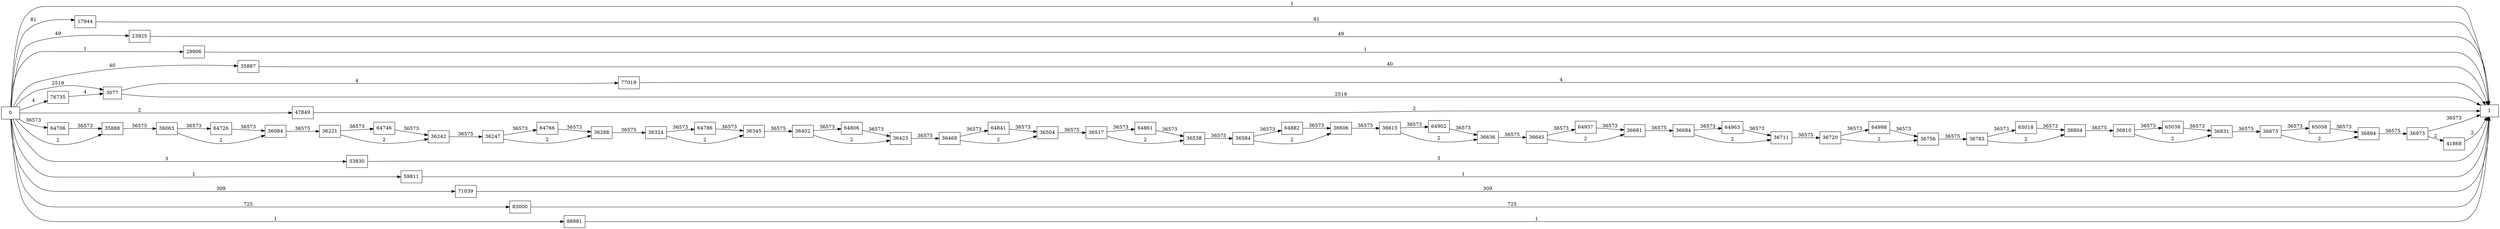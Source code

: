 digraph {
	graph [rankdir=LR]
	node [shape=rectangle]
	3077 -> 1 [label=2519]
	3077 -> 77019 [label=4]
	17944 -> 1 [label=81]
	23925 -> 1 [label=49]
	29906 -> 1 [label=1]
	35887 -> 1 [label=40]
	35888 -> 36063 [label=36575]
	36063 -> 36084 [label=2]
	36063 -> 64726 [label=36573]
	36084 -> 36221 [label=36575]
	36221 -> 36242 [label=2]
	36221 -> 64746 [label=36573]
	36242 -> 36247 [label=36575]
	36247 -> 36268 [label=2]
	36247 -> 64766 [label=36573]
	36268 -> 36324 [label=36575]
	36324 -> 36345 [label=2]
	36324 -> 64786 [label=36573]
	36345 -> 36402 [label=36575]
	36402 -> 36423 [label=2]
	36402 -> 64806 [label=36573]
	36423 -> 36468 [label=36575]
	36468 -> 36504 [label=2]
	36468 -> 64841 [label=36573]
	36504 -> 36517 [label=36575]
	36517 -> 36538 [label=2]
	36517 -> 64861 [label=36573]
	36538 -> 36584 [label=36575]
	36584 -> 36606 [label=2]
	36584 -> 64882 [label=36573]
	36606 -> 36615 [label=36575]
	36615 -> 36636 [label=2]
	36615 -> 64902 [label=36573]
	36636 -> 36645 [label=36575]
	36645 -> 36681 [label=2]
	36645 -> 64937 [label=36573]
	36681 -> 36684 [label=36575]
	36684 -> 36711 [label=2]
	36684 -> 64963 [label=36573]
	36711 -> 36720 [label=36575]
	36720 -> 36756 [label=2]
	36720 -> 64998 [label=36573]
	36756 -> 36783 [label=36575]
	36783 -> 36804 [label=2]
	36783 -> 65018 [label=36573]
	36804 -> 36810 [label=36575]
	36810 -> 36831 [label=2]
	36810 -> 65038 [label=36573]
	36831 -> 36873 [label=36575]
	36873 -> 36894 [label=2]
	36873 -> 65058 [label=36573]
	36894 -> 36973 [label=36575]
	36973 -> 1 [label=36573]
	36973 -> 41868 [label=2]
	41868 -> 1 [label=2]
	47849 -> 1 [label=2]
	53830 -> 1 [label=3]
	59811 -> 1 [label=1]
	64706 -> 35888 [label=36573]
	64726 -> 36084 [label=36573]
	64746 -> 36242 [label=36573]
	64766 -> 36268 [label=36573]
	64786 -> 36345 [label=36573]
	64806 -> 36423 [label=36573]
	64841 -> 36504 [label=36573]
	64861 -> 36538 [label=36573]
	64882 -> 36606 [label=36573]
	64902 -> 36636 [label=36573]
	64937 -> 36681 [label=36573]
	64963 -> 36711 [label=36573]
	64998 -> 36756 [label=36573]
	65018 -> 36804 [label=36573]
	65038 -> 36831 [label=36573]
	65058 -> 36894 [label=36573]
	71039 -> 1 [label=309]
	76735 -> 3077 [label=4]
	77019 -> 1 [label=4]
	83000 -> 1 [label=725]
	88981 -> 1 [label=1]
	0 -> 35888 [label=2]
	0 -> 3077 [label=2519]
	0 -> 1 [label=1]
	0 -> 17944 [label=81]
	0 -> 23925 [label=49]
	0 -> 29906 [label=1]
	0 -> 35887 [label=40]
	0 -> 47849 [label=2]
	0 -> 53830 [label=3]
	0 -> 59811 [label=1]
	0 -> 64706 [label=36573]
	0 -> 71039 [label=309]
	0 -> 76735 [label=4]
	0 -> 83000 [label=725]
	0 -> 88981 [label=1]
}
